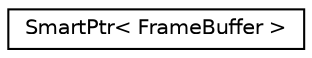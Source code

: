 digraph "Graphical Class Hierarchy"
{
  edge [fontname="Helvetica",fontsize="10",labelfontname="Helvetica",labelfontsize="10"];
  node [fontname="Helvetica",fontsize="10",shape=record];
  rankdir="LR";
  Node1 [label="SmartPtr\< FrameBuffer \>",height=0.2,width=0.4,color="black", fillcolor="white", style="filled",URL="$class_smart_ptr.html"];
}

